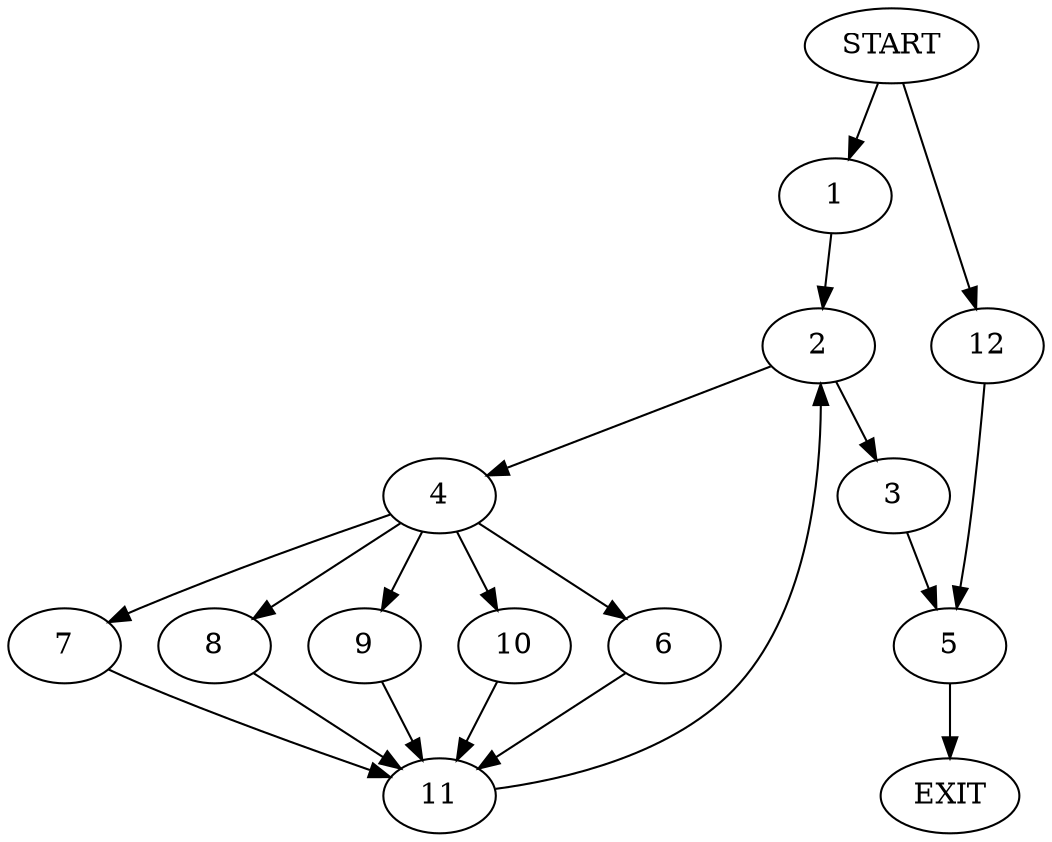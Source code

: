 digraph {
0 [label="START"]
13 [label="EXIT"]
0 -> 1
1 -> 2
2 -> 3
2 -> 4
3 -> 5
4 -> 6
4 -> 7
4 -> 8
4 -> 9
4 -> 10
6 -> 11
7 -> 11
10 -> 11
8 -> 11
9 -> 11
11 -> 2
5 -> 13
0 -> 12
12 -> 5
}

